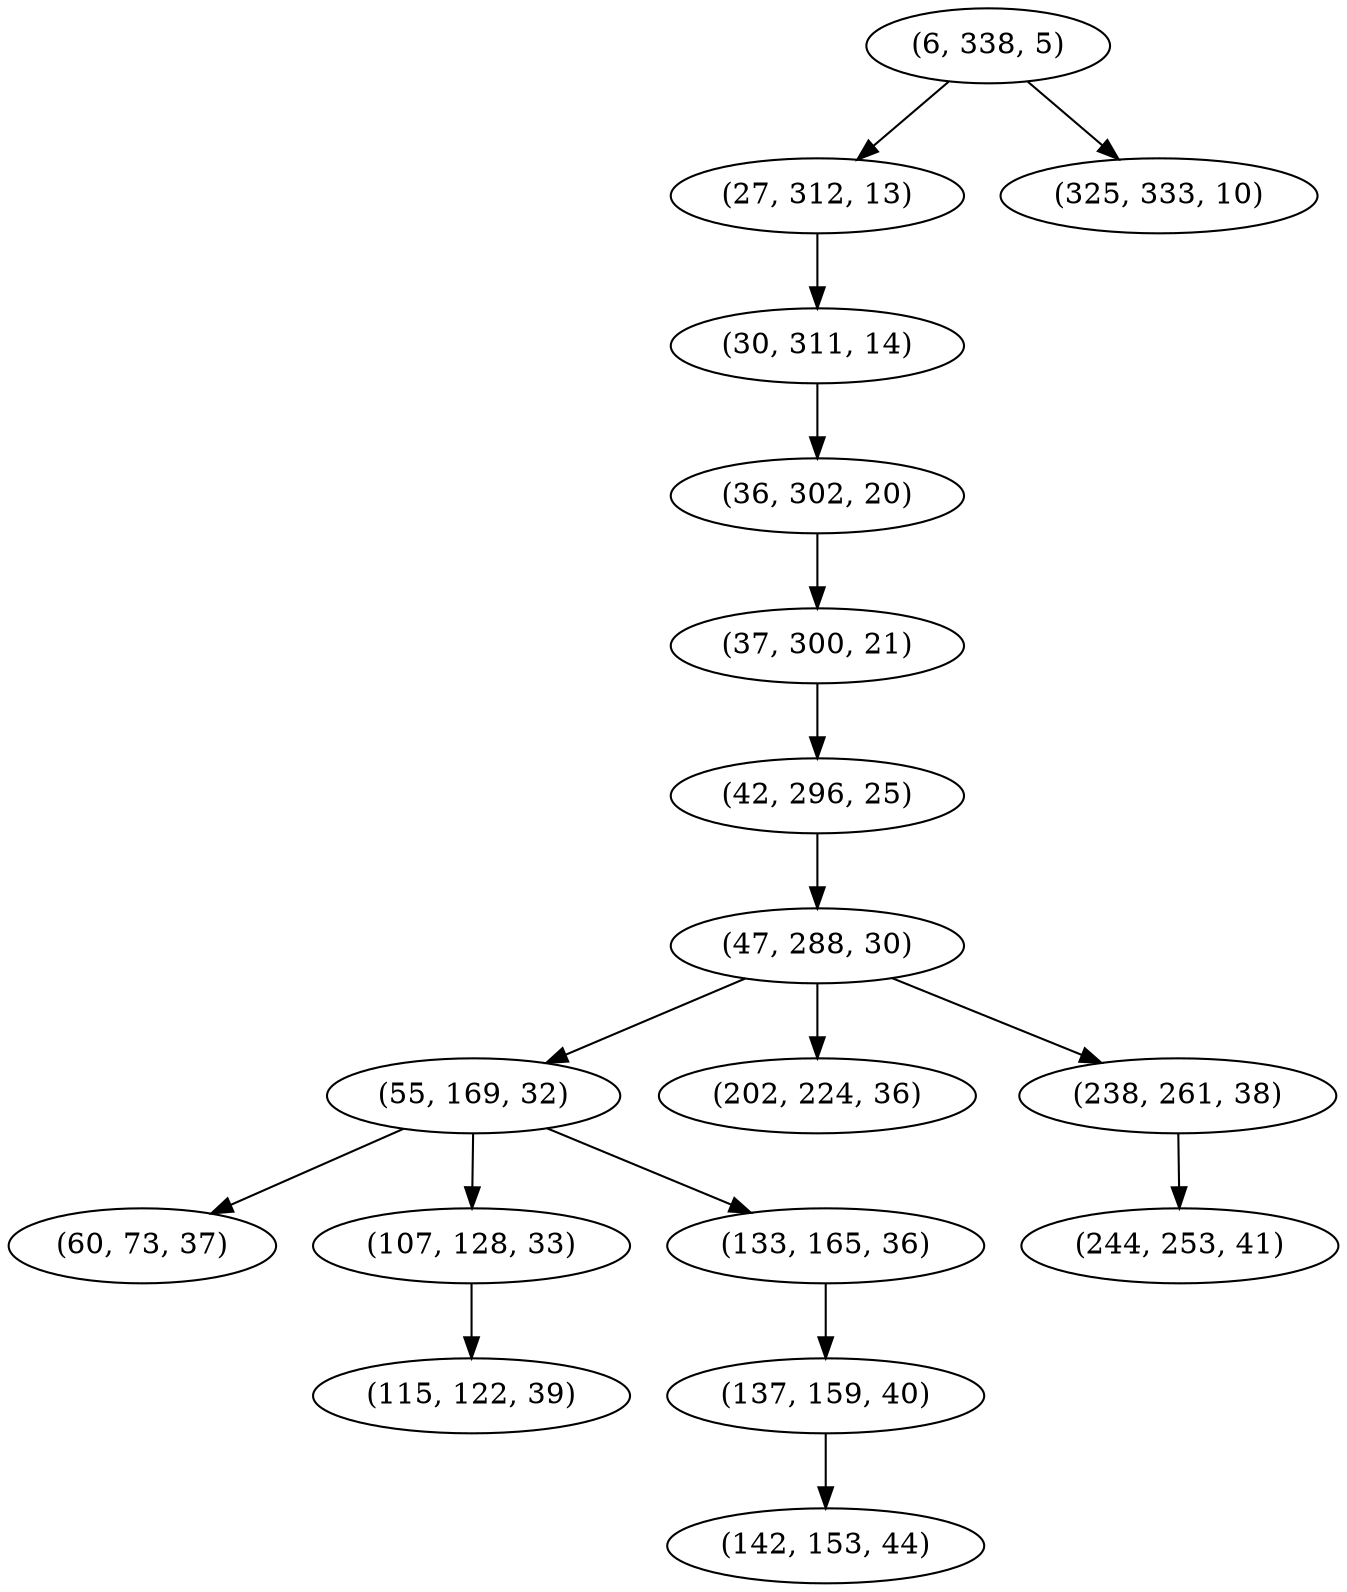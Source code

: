 digraph tree {
    "(6, 338, 5)";
    "(27, 312, 13)";
    "(30, 311, 14)";
    "(36, 302, 20)";
    "(37, 300, 21)";
    "(42, 296, 25)";
    "(47, 288, 30)";
    "(55, 169, 32)";
    "(60, 73, 37)";
    "(107, 128, 33)";
    "(115, 122, 39)";
    "(133, 165, 36)";
    "(137, 159, 40)";
    "(142, 153, 44)";
    "(202, 224, 36)";
    "(238, 261, 38)";
    "(244, 253, 41)";
    "(325, 333, 10)";
    "(6, 338, 5)" -> "(27, 312, 13)";
    "(6, 338, 5)" -> "(325, 333, 10)";
    "(27, 312, 13)" -> "(30, 311, 14)";
    "(30, 311, 14)" -> "(36, 302, 20)";
    "(36, 302, 20)" -> "(37, 300, 21)";
    "(37, 300, 21)" -> "(42, 296, 25)";
    "(42, 296, 25)" -> "(47, 288, 30)";
    "(47, 288, 30)" -> "(55, 169, 32)";
    "(47, 288, 30)" -> "(202, 224, 36)";
    "(47, 288, 30)" -> "(238, 261, 38)";
    "(55, 169, 32)" -> "(60, 73, 37)";
    "(55, 169, 32)" -> "(107, 128, 33)";
    "(55, 169, 32)" -> "(133, 165, 36)";
    "(107, 128, 33)" -> "(115, 122, 39)";
    "(133, 165, 36)" -> "(137, 159, 40)";
    "(137, 159, 40)" -> "(142, 153, 44)";
    "(238, 261, 38)" -> "(244, 253, 41)";
}
